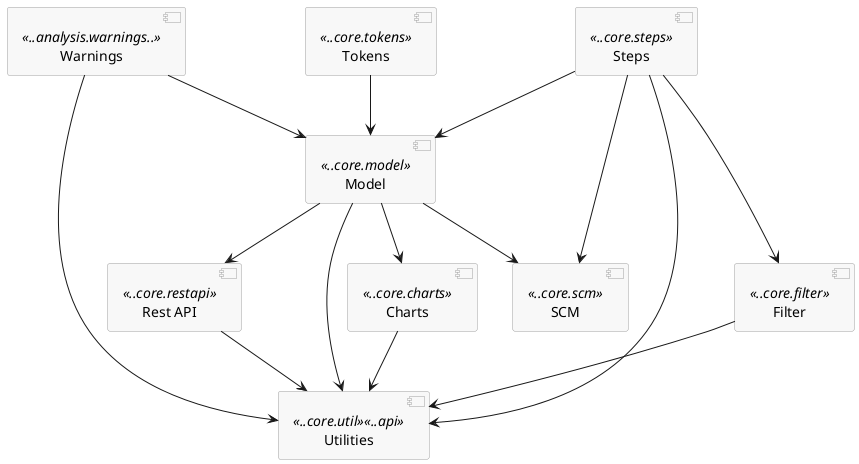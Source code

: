 @startuml

skinparam componentStyle uml2
skinparam component {
  BorderColor #a0a0a0
  BackgroundColor #f8f8f8
}

[Warnings] <<..analysis.warnings..>>
[Steps] <<..core.steps>>

[Model] <<..core.model>>

[Charts] <<..core.charts>>
[Filter] <<..core.filter>>
[Rest API] <<..core.restapi>>
[SCM] <<..core.scm>>
[Tokens] <<..core.tokens>>
[Utilities] <<..core.util>> <<..api>>

[Warnings] --> [Utilities]
[Warnings] --> [Model]

[Steps] --> [Utilities]
[Steps] --> [Model]
[Steps] --> [SCM]
[Steps] ---> [Filter]

[Tokens] --> [Model]

[Model] --> [Utilities]
[Model] --> [Charts]
[Model] --> [SCM]
[Model] --> [Rest API]

[Charts] --> [Utilities]
[Rest API] --> [Utilities]
[Filter] --> [Utilities]



@enduml